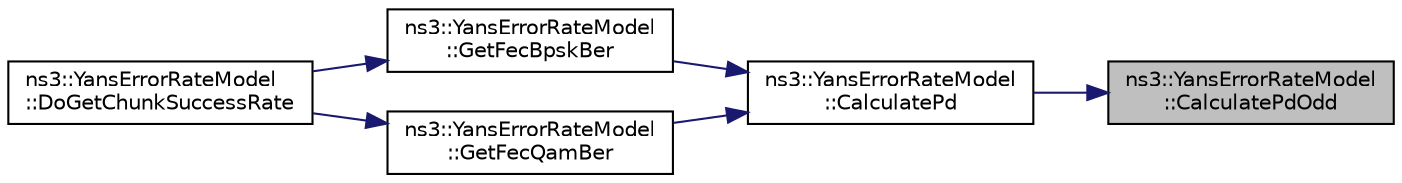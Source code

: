 digraph "ns3::YansErrorRateModel::CalculatePdOdd"
{
 // LATEX_PDF_SIZE
  edge [fontname="Helvetica",fontsize="10",labelfontname="Helvetica",labelfontsize="10"];
  node [fontname="Helvetica",fontsize="10",shape=record];
  rankdir="RL";
  Node1 [label="ns3::YansErrorRateModel\l::CalculatePdOdd",height=0.2,width=0.4,color="black", fillcolor="grey75", style="filled", fontcolor="black",tooltip=" "];
  Node1 -> Node2 [dir="back",color="midnightblue",fontsize="10",style="solid",fontname="Helvetica"];
  Node2 [label="ns3::YansErrorRateModel\l::CalculatePd",height=0.2,width=0.4,color="black", fillcolor="white", style="filled",URL="$classns3_1_1_yans_error_rate_model.html#ad48850540ef89d575189cf12b31d2b8d",tooltip=" "];
  Node2 -> Node3 [dir="back",color="midnightblue",fontsize="10",style="solid",fontname="Helvetica"];
  Node3 [label="ns3::YansErrorRateModel\l::GetFecBpskBer",height=0.2,width=0.4,color="black", fillcolor="white", style="filled",URL="$classns3_1_1_yans_error_rate_model.html#a635fbe095f71c4616de5918b1b5e3cc3",tooltip=" "];
  Node3 -> Node4 [dir="back",color="midnightblue",fontsize="10",style="solid",fontname="Helvetica"];
  Node4 [label="ns3::YansErrorRateModel\l::DoGetChunkSuccessRate",height=0.2,width=0.4,color="black", fillcolor="white", style="filled",URL="$classns3_1_1_yans_error_rate_model.html#af89a17618fe3ab8a80030a9ebd4aeab9",tooltip="A pure virtual method that must be implemented in the subclass."];
  Node2 -> Node5 [dir="back",color="midnightblue",fontsize="10",style="solid",fontname="Helvetica"];
  Node5 [label="ns3::YansErrorRateModel\l::GetFecQamBer",height=0.2,width=0.4,color="black", fillcolor="white", style="filled",URL="$classns3_1_1_yans_error_rate_model.html#ac38a323524a41b112e9774afa24241aa",tooltip=" "];
  Node5 -> Node4 [dir="back",color="midnightblue",fontsize="10",style="solid",fontname="Helvetica"];
}
